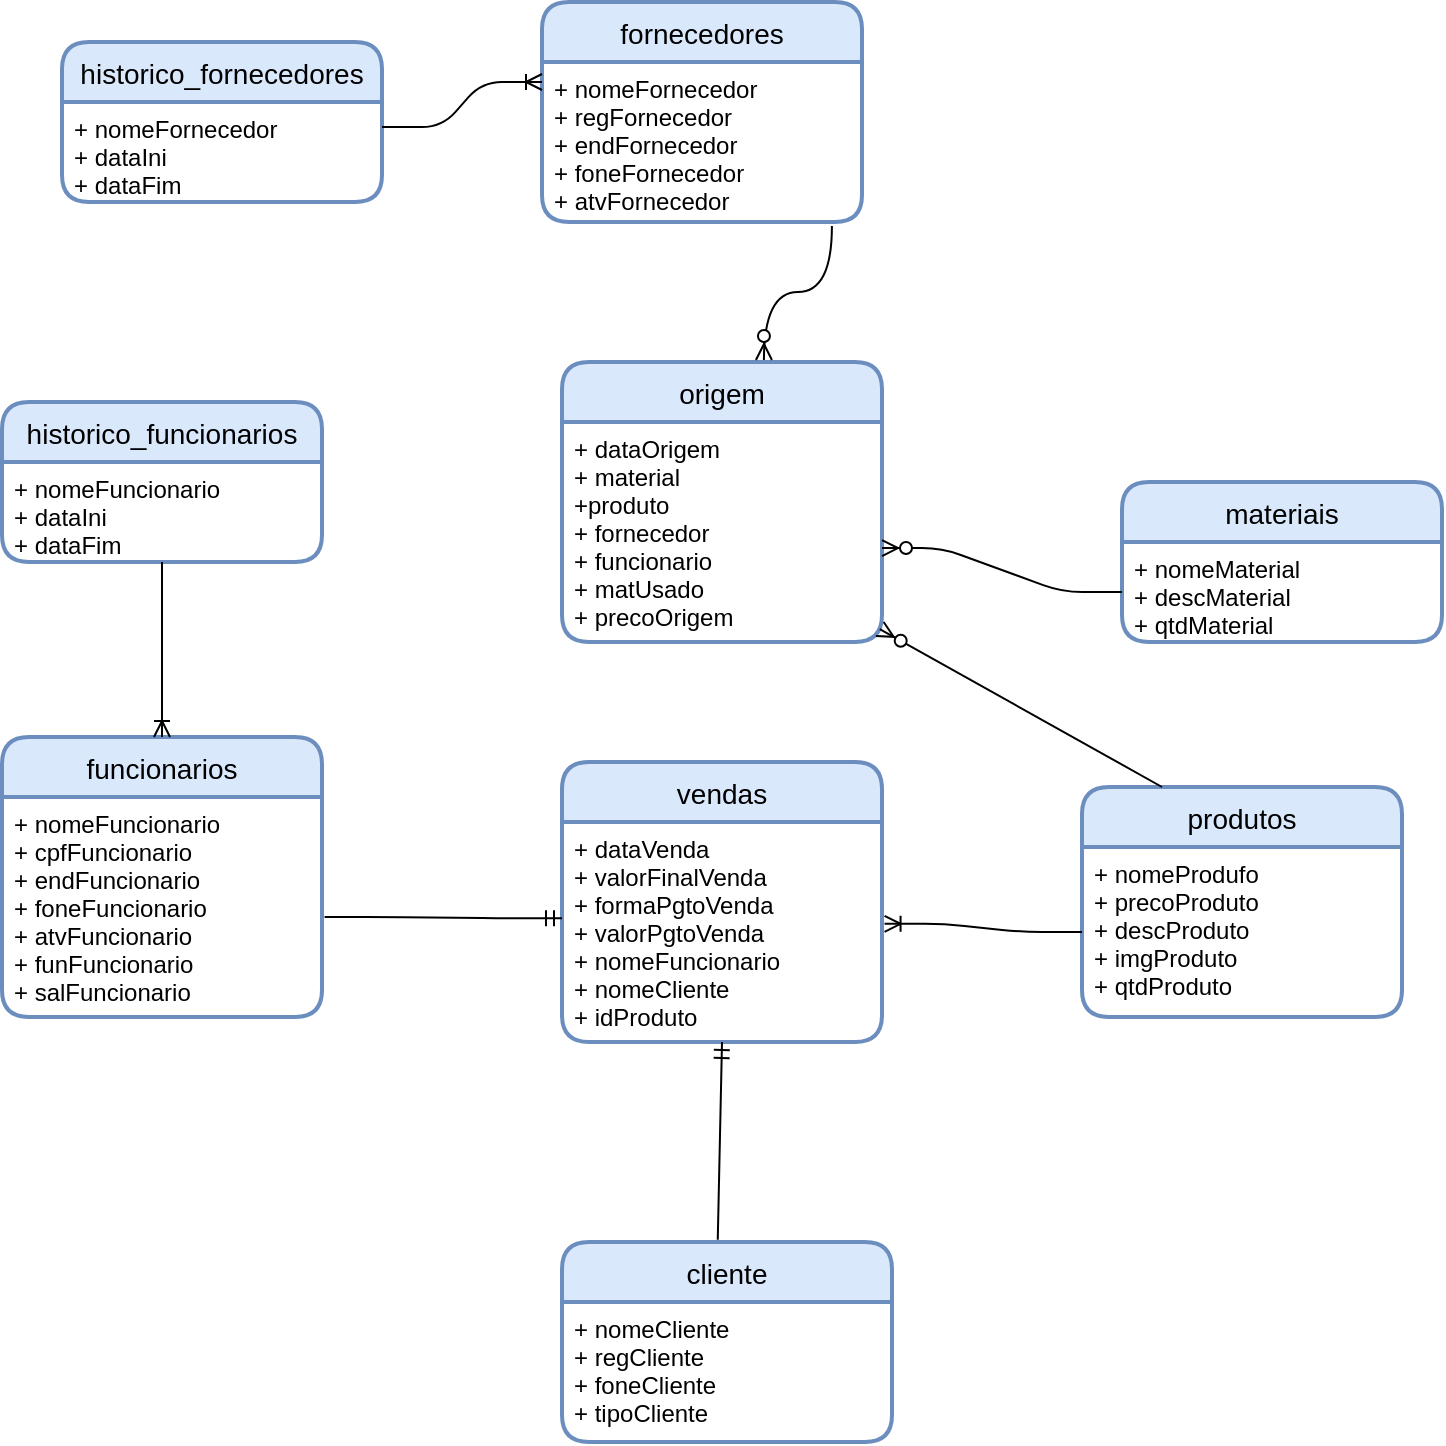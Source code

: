 <mxfile version="14.8.1" type="device"><diagram id="Jl-DKHofr8JH6vT7fJff" name="Page-1"><mxGraphModel dx="782" dy="706" grid="1" gridSize="10" guides="1" tooltips="1" connect="1" arrows="1" fold="1" page="1" pageScale="1" pageWidth="850" pageHeight="1100" math="0" shadow="0"><root><mxCell id="0"/><mxCell id="1" parent="0"/><mxCell id="7psAUhsbgiLEaI3E5qDj-1" value="funcionarios" style="swimlane;childLayout=stackLayout;horizontal=1;startSize=30;horizontalStack=0;rounded=1;fontSize=14;fontStyle=0;strokeWidth=2;resizeParent=0;resizeLast=1;shadow=0;dashed=0;align=center;fillColor=#dae8fc;strokeColor=#6c8ebf;" parent="1" vertex="1"><mxGeometry x="30" y="497.5" width="160" height="140" as="geometry"/></mxCell><mxCell id="7psAUhsbgiLEaI3E5qDj-2" value="+ nomeFuncionario&#10;+ cpfFuncionario&#10;+ endFuncionario&#10;+ foneFuncionario&#10;+ atvFuncionario&#10;+ funFuncionario&#10;+ salFuncionario" style="align=left;strokeColor=none;fillColor=none;spacingLeft=4;fontSize=12;verticalAlign=top;resizable=0;rotatable=0;part=1;" parent="7psAUhsbgiLEaI3E5qDj-1" vertex="1"><mxGeometry y="30" width="160" height="110" as="geometry"/></mxCell><mxCell id="7psAUhsbgiLEaI3E5qDj-5" value="fornecedores" style="swimlane;childLayout=stackLayout;horizontal=1;startSize=30;horizontalStack=0;rounded=1;fontSize=14;fontStyle=0;strokeWidth=2;resizeParent=0;resizeLast=1;shadow=0;dashed=0;align=center;fillColor=#dae8fc;strokeColor=#6c8ebf;" parent="1" vertex="1"><mxGeometry x="300" y="130" width="160" height="110" as="geometry"/></mxCell><mxCell id="7psAUhsbgiLEaI3E5qDj-6" value="+ nomeFornecedor&#10;+ regFornecedor&#10;+ endFornecedor&#10;+ foneFornecedor&#10;+ atvFornecedor" style="align=left;strokeColor=none;fillColor=none;spacingLeft=4;fontSize=12;verticalAlign=top;resizable=0;rotatable=0;part=1;" parent="7psAUhsbgiLEaI3E5qDj-5" vertex="1"><mxGeometry y="30" width="160" height="80" as="geometry"/></mxCell><mxCell id="7psAUhsbgiLEaI3E5qDj-9" value="produtos" style="swimlane;childLayout=stackLayout;horizontal=1;startSize=30;horizontalStack=0;rounded=1;fontSize=14;fontStyle=0;strokeWidth=2;resizeParent=0;resizeLast=1;shadow=0;dashed=0;align=center;fillColor=#dae8fc;strokeColor=#6c8ebf;" parent="1" vertex="1"><mxGeometry x="570" y="522.5" width="160" height="115" as="geometry"/></mxCell><mxCell id="7psAUhsbgiLEaI3E5qDj-10" value="+ nomeProdufo&#10;+ precoProduto&#10;+ descProduto&#10;+ imgProduto&#10;+ qtdProduto" style="align=left;strokeColor=none;fillColor=none;spacingLeft=4;fontSize=12;verticalAlign=top;resizable=0;rotatable=0;part=1;" parent="7psAUhsbgiLEaI3E5qDj-9" vertex="1"><mxGeometry y="30" width="160" height="85" as="geometry"/></mxCell><mxCell id="7psAUhsbgiLEaI3E5qDj-11" value="materiais" style="swimlane;childLayout=stackLayout;horizontal=1;startSize=30;horizontalStack=0;rounded=1;fontSize=14;fontStyle=0;strokeWidth=2;resizeParent=0;resizeLast=1;shadow=0;dashed=0;align=center;fillColor=#dae8fc;strokeColor=#6c8ebf;" parent="1" vertex="1"><mxGeometry x="590" y="370" width="160" height="80" as="geometry"/></mxCell><mxCell id="7psAUhsbgiLEaI3E5qDj-12" value="+ nomeMaterial&#10;+ descMaterial&#10;+ qtdMaterial" style="align=left;strokeColor=none;fillColor=none;spacingLeft=4;fontSize=12;verticalAlign=top;resizable=0;rotatable=0;part=1;" parent="7psAUhsbgiLEaI3E5qDj-11" vertex="1"><mxGeometry y="30" width="160" height="50" as="geometry"/></mxCell><mxCell id="7psAUhsbgiLEaI3E5qDj-13" value="vendas" style="swimlane;childLayout=stackLayout;horizontal=1;startSize=30;horizontalStack=0;rounded=1;fontSize=14;fontStyle=0;strokeWidth=2;resizeParent=0;resizeLast=1;shadow=0;dashed=0;align=center;fillColor=#dae8fc;strokeColor=#6c8ebf;" parent="1" vertex="1"><mxGeometry x="310" y="510" width="160" height="140" as="geometry"/></mxCell><mxCell id="7psAUhsbgiLEaI3E5qDj-14" value="+ dataVenda&#10;+ valorFinalVenda&#10;+ formaPgtoVenda&#10;+ valorPgtoVenda&#10;+ nomeFuncionario&#10;+ nomeCliente&#10;+ idProduto" style="align=left;strokeColor=none;fillColor=none;spacingLeft=4;fontSize=12;verticalAlign=top;resizable=0;rotatable=0;part=1;" parent="7psAUhsbgiLEaI3E5qDj-13" vertex="1"><mxGeometry y="30" width="160" height="110" as="geometry"/></mxCell><mxCell id="7psAUhsbgiLEaI3E5qDj-15" value="cliente" style="swimlane;childLayout=stackLayout;horizontal=1;startSize=30;horizontalStack=0;rounded=1;fontSize=14;fontStyle=0;strokeWidth=2;resizeParent=0;resizeLast=1;shadow=0;dashed=0;align=center;fillColor=#dae8fc;strokeColor=#6c8ebf;" parent="1" vertex="1"><mxGeometry x="310" y="750" width="165" height="100" as="geometry"/></mxCell><mxCell id="7psAUhsbgiLEaI3E5qDj-16" value="+ nomeCliente&#10;+ regCliente&#10;+ foneCliente&#10;+ tipoCliente" style="align=left;strokeColor=none;fillColor=none;spacingLeft=4;fontSize=12;verticalAlign=top;resizable=0;rotatable=0;part=1;" parent="7psAUhsbgiLEaI3E5qDj-15" vertex="1"><mxGeometry y="30" width="165" height="70" as="geometry"/></mxCell><mxCell id="7psAUhsbgiLEaI3E5qDj-17" value="origem" style="swimlane;childLayout=stackLayout;horizontal=1;startSize=30;horizontalStack=0;rounded=1;fontSize=14;fontStyle=0;strokeWidth=2;resizeParent=0;resizeLast=1;shadow=0;dashed=0;align=center;fillColor=#dae8fc;strokeColor=#6c8ebf;" parent="1" vertex="1"><mxGeometry x="310" y="310" width="160" height="140" as="geometry"/></mxCell><mxCell id="7psAUhsbgiLEaI3E5qDj-18" value="+ dataOrigem&#10;+ material&#10;+produto&#10;+ fornecedor&#10;+ funcionario&#10;+ matUsado&#10;+ precoOrigem" style="align=left;strokeColor=none;fillColor=none;spacingLeft=4;fontSize=12;verticalAlign=top;resizable=0;rotatable=0;part=1;" parent="7psAUhsbgiLEaI3E5qDj-17" vertex="1"><mxGeometry y="30" width="160" height="110" as="geometry"/></mxCell><mxCell id="7psAUhsbgiLEaI3E5qDj-19" value="historico_funcionarios" style="swimlane;childLayout=stackLayout;horizontal=1;startSize=30;horizontalStack=0;rounded=1;fontSize=14;fontStyle=0;strokeWidth=2;resizeParent=0;resizeLast=1;shadow=0;dashed=0;align=center;fillColor=#dae8fc;strokeColor=#6c8ebf;" parent="1" vertex="1"><mxGeometry x="30" y="330" width="160" height="80" as="geometry"/></mxCell><mxCell id="7psAUhsbgiLEaI3E5qDj-20" value="+ nomeFuncionario&#10;+ dataIni&#10;+ dataFim" style="align=left;strokeColor=none;fillColor=none;spacingLeft=4;fontSize=12;verticalAlign=top;resizable=0;rotatable=0;part=1;" parent="7psAUhsbgiLEaI3E5qDj-19" vertex="1"><mxGeometry y="30" width="160" height="50" as="geometry"/></mxCell><mxCell id="7psAUhsbgiLEaI3E5qDj-22" value="historico_fornecedores" style="swimlane;childLayout=stackLayout;horizontal=1;startSize=30;horizontalStack=0;rounded=1;fontSize=14;fontStyle=0;strokeWidth=2;resizeParent=0;resizeLast=1;shadow=0;dashed=0;align=center;fillColor=#dae8fc;strokeColor=#6c8ebf;" parent="1" vertex="1"><mxGeometry x="60" y="150" width="160" height="80" as="geometry"/></mxCell><mxCell id="7psAUhsbgiLEaI3E5qDj-23" value="+ nomeFornecedor&#10;+ dataIni&#10;+ dataFim" style="align=left;strokeColor=none;fillColor=none;spacingLeft=4;fontSize=12;verticalAlign=top;resizable=0;rotatable=0;part=1;" parent="7psAUhsbgiLEaI3E5qDj-22" vertex="1"><mxGeometry y="30" width="160" height="50" as="geometry"/></mxCell><mxCell id="7psAUhsbgiLEaI3E5qDj-32" value="" style="edgeStyle=entityRelationEdgeStyle;fontSize=12;html=1;endArrow=ERoneToMany;exitX=1;exitY=0.25;exitDx=0;exitDy=0;" parent="1" source="7psAUhsbgiLEaI3E5qDj-23" edge="1"><mxGeometry width="100" height="100" relative="1" as="geometry"><mxPoint x="200" y="270" as="sourcePoint"/><mxPoint x="300" y="170" as="targetPoint"/></mxGeometry></mxCell><mxCell id="7psAUhsbgiLEaI3E5qDj-35" value="" style="fontSize=12;html=1;endArrow=ERzeroToMany;endFill=1;rounded=1;exitX=0.906;exitY=1.025;exitDx=0;exitDy=0;exitPerimeter=0;entryX=0.631;entryY=-0.007;entryDx=0;entryDy=0;entryPerimeter=0;edgeStyle=orthogonalEdgeStyle;curved=1;" parent="1" source="7psAUhsbgiLEaI3E5qDj-6" target="7psAUhsbgiLEaI3E5qDj-17" edge="1"><mxGeometry width="100" height="100" relative="1" as="geometry"><mxPoint x="280" y="260" as="sourcePoint"/><mxPoint x="270" y="360" as="targetPoint"/></mxGeometry></mxCell><mxCell id="7psAUhsbgiLEaI3E5qDj-37" value="" style="edgeStyle=entityRelationEdgeStyle;fontSize=12;html=1;endArrow=ERzeroToMany;endFill=1;entryX=1;entryY=0.573;entryDx=0;entryDy=0;entryPerimeter=0;exitX=0;exitY=0.5;exitDx=0;exitDy=0;" parent="1" source="7psAUhsbgiLEaI3E5qDj-12" target="7psAUhsbgiLEaI3E5qDj-18" edge="1"><mxGeometry width="100" height="100" relative="1" as="geometry"><mxPoint x="460" y="460" as="sourcePoint"/><mxPoint x="560" y="360" as="targetPoint"/></mxGeometry></mxCell><mxCell id="7psAUhsbgiLEaI3E5qDj-38" value="" style="fontSize=12;html=1;endArrow=ERzeroToMany;endFill=1;exitX=0.25;exitY=0;exitDx=0;exitDy=0;entryX=0.993;entryY=0.941;entryDx=0;entryDy=0;entryPerimeter=0;" parent="1" source="7psAUhsbgiLEaI3E5qDj-9" target="7psAUhsbgiLEaI3E5qDj-18" edge="1"><mxGeometry width="100" height="100" relative="1" as="geometry"><mxPoint x="300" y="460" as="sourcePoint"/><mxPoint x="520" y="440" as="targetPoint"/></mxGeometry></mxCell><mxCell id="7psAUhsbgiLEaI3E5qDj-39" value="" style="edgeStyle=entityRelationEdgeStyle;fontSize=12;html=1;endArrow=ERoneToMany;entryX=1.008;entryY=0.463;entryDx=0;entryDy=0;entryPerimeter=0;exitX=0;exitY=0.5;exitDx=0;exitDy=0;" parent="1" source="7psAUhsbgiLEaI3E5qDj-10" target="7psAUhsbgiLEaI3E5qDj-14" edge="1"><mxGeometry width="100" height="100" relative="1" as="geometry"><mxPoint x="410" y="580" as="sourcePoint"/><mxPoint x="510" y="480" as="targetPoint"/></mxGeometry></mxCell><mxCell id="7psAUhsbgiLEaI3E5qDj-40" value="" style="edgeStyle=entityRelationEdgeStyle;fontSize=12;html=1;endArrow=ERmandOne;entryX=0;entryY=0.438;entryDx=0;entryDy=0;entryPerimeter=0;exitX=1.008;exitY=0.545;exitDx=0;exitDy=0;exitPerimeter=0;" parent="1" source="7psAUhsbgiLEaI3E5qDj-2" target="7psAUhsbgiLEaI3E5qDj-14" edge="1"><mxGeometry width="100" height="100" relative="1" as="geometry"><mxPoint x="250" y="580" as="sourcePoint"/><mxPoint x="350" y="480" as="targetPoint"/></mxGeometry></mxCell><mxCell id="7psAUhsbgiLEaI3E5qDj-41" value="" style="fontSize=12;html=1;endArrow=ERmandOne;entryX=0.5;entryY=1;entryDx=0;entryDy=0;exitX=0.472;exitY=-0.011;exitDx=0;exitDy=0;exitPerimeter=0;" parent="1" source="7psAUhsbgiLEaI3E5qDj-15" target="7psAUhsbgiLEaI3E5qDj-13" edge="1"><mxGeometry width="100" height="100" relative="1" as="geometry"><mxPoint x="400" y="710" as="sourcePoint"/><mxPoint x="500" y="610" as="targetPoint"/></mxGeometry></mxCell><mxCell id="7psAUhsbgiLEaI3E5qDj-42" value="" style="fontSize=12;html=1;endArrow=ERoneToMany;entryX=0.5;entryY=0;entryDx=0;entryDy=0;exitX=0.5;exitY=1;exitDx=0;exitDy=0;" parent="1" source="7psAUhsbgiLEaI3E5qDj-20" target="7psAUhsbgiLEaI3E5qDj-1" edge="1"><mxGeometry width="100" height="100" relative="1" as="geometry"><mxPoint x="70" y="420" as="sourcePoint"/><mxPoint x="110" y="490" as="targetPoint"/></mxGeometry></mxCell></root></mxGraphModel></diagram></mxfile>